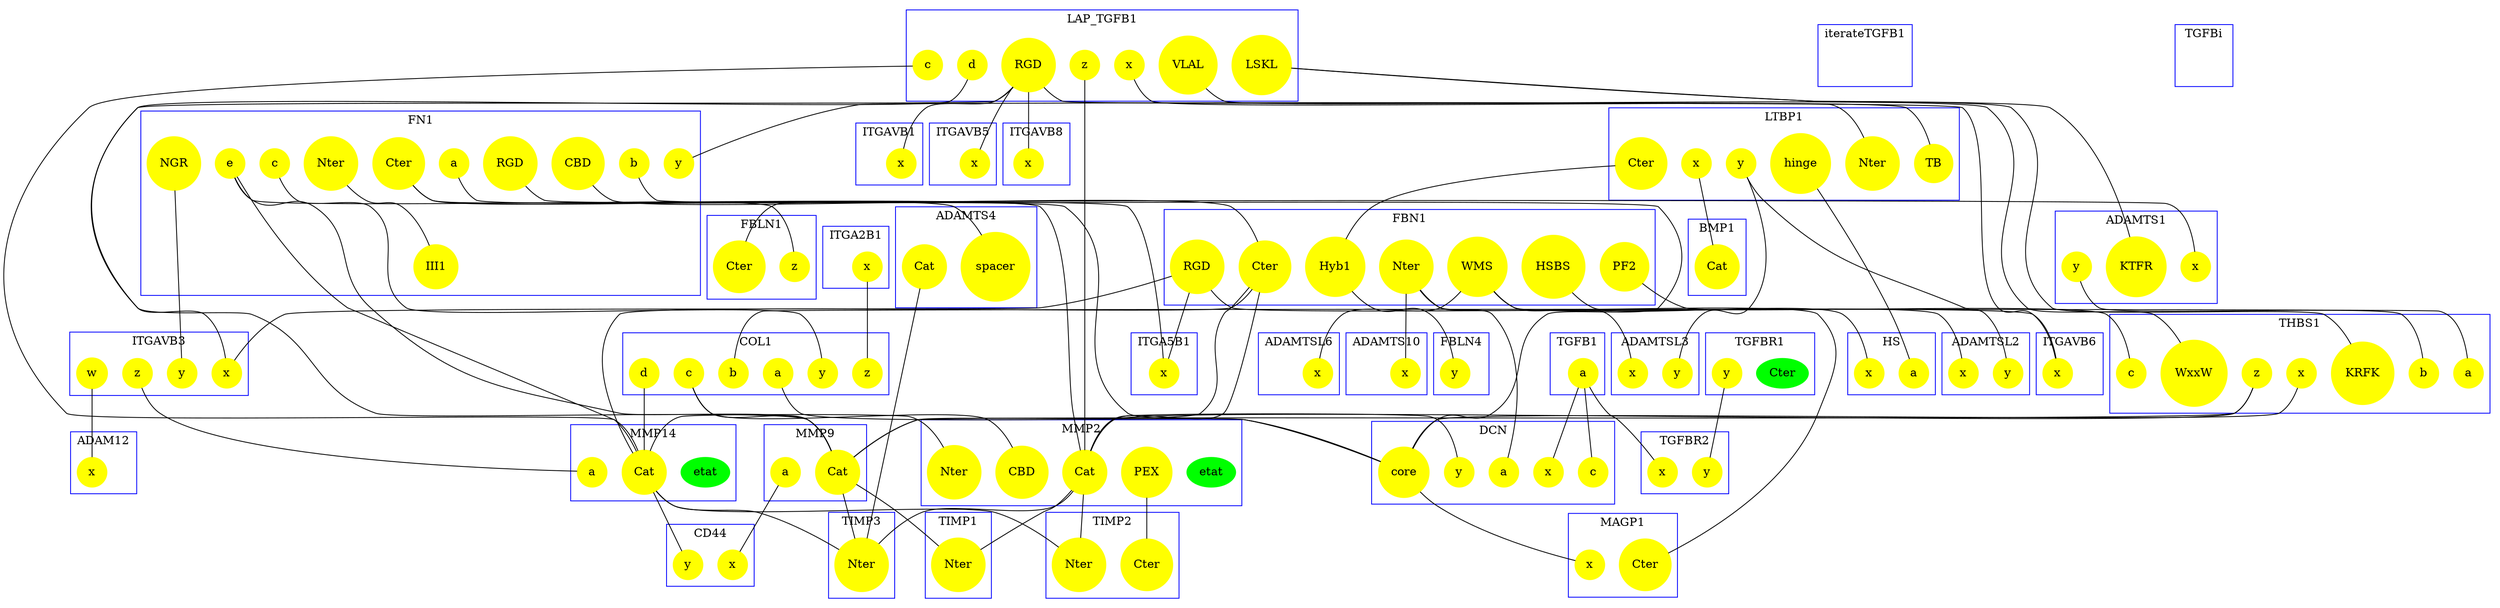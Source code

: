 #This file has been computed by KaSa: a Static Analyzer for Kappa (Kappa Static Analyzer (v4.0rc1-214-ge0024cf-dirty))
#Download sources/binaries at https://github.com/Kappa-Dev/KaSim
#
#Analysis launched at 2018/05/01 20:15:28 (GMT+2) on applecell.home
#Command line is: KaSa -syntax V3 NTactivationTGF.ka dimer.ka perturbation.ka scenario1.ka scenario2.ka scenario3.ka scenario4.ka scenario4bis.ka scenario5.ka
#
#This file contains the description of the contact map in dot.
#Please use graphviz (http://www.graphviz.org) or OmniGraffle to export it to a PDF
#
graph G{ 
subgraph cluster0 {
   0.0 [style = filled label = "a" shape =circle color = yellow size = "5"]
label =  "TGFB1";  shape = rectangle; color = blue
} ; 
subgraph cluster1 {
   1.0 [style = filled label = "x" shape =circle color = yellow size = "5"]
   1.1 [style = filled label = "RGD" shape =circle color = yellow size = "5"]
   1.2 [style = filled label = "c" shape =circle color = yellow size = "5"]
   1.3 [style = filled label = "LSKL" shape =circle color = yellow size = "5"]
   1.4 [style = filled label = "z" shape =circle color = yellow size = "5"]
   1.5 [style = filled label = "d" shape =circle color = yellow size = "5"]
   1.6 [style = filled label = "VLAL" shape =circle color = yellow size = "5"]
label =  "LAP_TGFB1";  shape = rectangle; color = blue
} ; 
subgraph cluster2 {
   2.0 [style = filled label = "TB" shape =circle color = yellow size = "5"]
   2.1 [style = filled label = "Nter" shape =circle color = yellow size = "5"]
   2.2 [style = filled label = "hinge" shape =circle color = yellow size = "5"]
   2.3 [style = filled label = "Cter" shape =circle color = yellow size = "5"]
   2.4 [style = filled label = "y" shape =circle color = yellow size = "5"]
   2.5 [style = filled label = "x" shape =circle color = yellow size = "5"]
label =  "LTBP1";  shape = rectangle; color = blue
} ; 
subgraph cluster3 {
   3.0 [style = filled label = "y" shape =circle color = yellow size = "5"]
   3.1 [style = filled label = "RGD" shape =circle color = yellow size = "5"]
   3.2 [style = filled label = "Nter" shape =circle color = yellow size = "5"]
   3.3 [style = filled label = "III1" shape =circle color = yellow size = "5"]
   3.4 [style = filled label = "CBD" shape =circle color = yellow size = "5"]
   3.5 [style = filled label = "NGR" shape =circle color = yellow size = "5"]
   3.6 [style = filled label = "Cter" shape =circle color = yellow size = "5"]
   3.7 [style = filled label = "c" shape =circle color = yellow size = "5"]
   3.8 [style = filled label = "a" shape =circle color = yellow size = "5"]
   3.9 [style = filled label = "b" shape =circle color = yellow size = "5"]
   3.10 [style = filled label = "e" shape =circle color = yellow size = "5"]
label =  "FN1";  shape = rectangle; color = blue
} ; 
subgraph cluster4 {
   4.0 [style = filled label = "Hyb1" shape =circle color = yellow size = "5"]
   4.1 [style = filled label = "Nter" shape =circle color = yellow size = "5"]
   4.2 [style = filled label = "HSBS" shape =circle color = yellow size = "5"]
   4.3 [style = filled label = "Cter" shape =circle color = yellow size = "5"]
   4.4 [style = filled label = "RGD" shape =circle color = yellow size = "5"]
   4.5 [style = filled label = "WMS" shape =circle color = yellow size = "5"]
   4.6 [style = filled label = "PF2" shape =circle color = yellow size = "5"]
label =  "FBN1";  shape = rectangle; color = blue
} ; 
subgraph cluster5 {
   5.0 [style = filled label = "z" shape =circle color = yellow size = "5"]
   5.1 [style = filled label = "Cter" shape =circle color = yellow size = "5"]
label =  "FBLN1";  shape = rectangle; color = blue
} ; 
subgraph cluster6 {
   6.0 [style = filled label = "y" shape =circle color = yellow size = "5"]
label =  "FBLN4";  shape = rectangle; color = blue
} ; 
subgraph cluster7 {
   7.0 [style = filled label = "x" shape =circle color = yellow size = "5"]
label =  "ITGAVB1";  shape = rectangle; color = blue
} ; 
subgraph cluster8 {
   8.0 [style = filled label = "y" shape =circle color = yellow size = "5"]
   8.1 [style = filled label = "x" shape =circle color = yellow size = "5"]
   8.2 [style = filled label = "z" shape =circle color = yellow size = "5"]
   8.3 [style = filled label = "w" shape =circle color = yellow size = "5"]
label =  "ITGAVB3";  shape = rectangle; color = blue
} ; 
subgraph cluster9 {
   9.0 [style = filled label = "x" shape =circle color = yellow size = "5"]
label =  "ITGAVB5";  shape = rectangle; color = blue
} ; 
subgraph cluster10 {
   10.0 [style = filled label = "x" shape =circle color = yellow size = "5"]
label =  "ITGAVB6";  shape = rectangle; color = blue
} ; 
subgraph cluster11 {
   11.0 [style = filled label = "x" shape =circle color = yellow size = "5"]
label =  "ITGAVB8";  shape = rectangle; color = blue
} ; 
subgraph cluster12 {
   12.0 [style = filled label = "x" shape =circle color = yellow size = "5"]
label =  "ITGA5B1";  shape = rectangle; color = blue
} ; 
subgraph cluster13 {
   13.0 [style = filled label = "x" shape =circle color = yellow size = "5"]
label =  "ITGA2B1";  shape = rectangle; color = blue
} ; 
subgraph cluster14 {
   14.0 [style = filled label = "x" shape =circle color = yellow size = "5"]
   14.1 [style = filled label = "KTFR" shape =circle color = yellow size = "5"]
   14.2 [style = filled label = "y" shape =circle color = yellow size = "5"]
label =  "ADAMTS1";  shape = rectangle; color = blue
} ; 
subgraph cluster15 {
   15.0 [style = filled label = "y" shape =circle color = yellow size = "5"]
   15.1 [style = filled label = "x" shape =circle color = yellow size = "5"]
label =  "ADAMTSL2";  shape = rectangle; color = blue
} ; 
subgraph cluster16 {
   16.0 [style = filled label = "x" shape =circle color = yellow size = "5"]
   16.1 [style = filled label = "y" shape =circle color = yellow size = "5"]
label =  "ADAMTSL3";  shape = rectangle; color = blue
} ; 
subgraph cluster17 {
   17.0 [style = filled label = "spacer" shape =circle color = yellow size = "5"]
   17.1 [style = filled label = "Cat" shape =circle color = yellow size = "5"]
label =  "ADAMTS4";  shape = rectangle; color = blue
} ; 
subgraph cluster18 {
   18.0 [style = filled label = "x" shape =circle color = yellow size = "5"]
label =  "ADAMTS10";  shape = rectangle; color = blue
} ; 
subgraph cluster19 {
   19.0 [style = filled label = "x" shape =circle color = yellow size = "5"]
label =  "ADAMTSL6";  shape = rectangle; color = blue
} ; 
subgraph cluster20 {
   20.0 [style = filled label = "x" shape =circle color = yellow size = "5"]
label =  "ADAM12";  shape = rectangle; color = blue
} ; 
subgraph cluster21 {
   21.0 [style = filled label = "a" shape =circle color = yellow size = "5"]
   21.1 [style = filled label = "WxxW" shape =circle color = yellow size = "5"]
   21.2 [style = filled label = "KRFK" shape =circle color = yellow size = "5"]
   21.3 [style = filled label = "x" shape =circle color = yellow size = "5"]
   21.4 [style = filled label = "z" shape =circle color = yellow size = "5"]
   21.5 [style = filled label = "b" shape =circle color = yellow size = "5"]
   21.6 [style = filled label = "c" shape =circle color = yellow size = "5"]
label =  "THBS1";  shape = rectangle; color = blue
} ; 
subgraph cluster22 {
   22.0 [style = filled label = "a" shape =circle color = yellow size = "5"]
   22.1 [style = filled label = "x" shape =circle color = yellow size = "5"]
label =  "HS";  shape = rectangle; color = blue
} ; 
subgraph cluster23 {
   23.0 [style = filled label = "y" shape =circle color = yellow size = "5"]
   23.1 [style = filled label = "z" shape =circle color = yellow size = "5"]
   23.2 [style = filled label = "c" shape =circle color = yellow size = "5"]
   23.3 [style = filled label = "b" shape =circle color = yellow size = "5"]
   23.4 [style = filled label = "a" shape =circle color = yellow size = "5"]
   23.5 [style = filled label = "d" shape =circle color = yellow size = "5"]
label =  "COL1";  shape = rectangle; color = blue
} ; 
subgraph cluster24 {
   24.0 [style = filled label = "core" shape =circle color = yellow size = "5"]
   24.1 [style = filled label = "x" shape =circle color = yellow size = "5"]
   24.2 [style = filled label = "c" shape =circle color = yellow size = "5"]
   24.3 [style = filled label = "y" shape =circle color = yellow size = "5"]
   24.4 [style = filled label = "a" shape =circle color = yellow size = "5"]
label =  "DCN";  shape = rectangle; color = blue
} ; 
subgraph cluster25 {
   25.0 [style = filled label = "Cter" shape =circle color = yellow size = "5"]
   25.1 [style = filled label = "x" shape =circle color = yellow size = "5"]
label =  "MAGP1";  shape = rectangle; color = blue
} ; 
subgraph cluster26 {
   26.0 [style = filled label = "etat" shape =ellipse color = green size = "5"]
   26.1 [style = filled label = "Cat" shape =circle color = yellow size = "5"]
   26.2 [style = filled label = "CBD" shape =circle color = yellow size = "5"]
   26.3 [style = filled label = "PEX" shape =circle color = yellow size = "5"]
   26.4 [style = filled label = "Nter" shape =circle color = yellow size = "5"]
label =  "MMP2";  shape = rectangle; color = blue
} ; 
subgraph cluster27 {
   27.0 [style = filled label = "a" shape =circle color = yellow size = "5"]
   27.1 [style = filled label = "Cat" shape =circle color = yellow size = "5"]
label =  "MMP9";  shape = rectangle; color = blue
} ; 
subgraph cluster28 {
   28.0 [style = filled label = "etat" shape =ellipse color = green size = "5"]
   28.1 [style = filled label = "Cat" shape =circle color = yellow size = "5"]
   28.2 [style = filled label = "a" shape =circle color = yellow size = "5"]
label =  "MMP14";  shape = rectangle; color = blue
} ; 
subgraph cluster29 {
   29.0 [style = filled label = "Nter" shape =circle color = yellow size = "5"]
label =  "TIMP1";  shape = rectangle; color = blue
} ; 
subgraph cluster30 {
   30.0 [style = filled label = "Nter" shape =circle color = yellow size = "5"]
   30.1 [style = filled label = "Cter" shape =circle color = yellow size = "5"]
label =  "TIMP2";  shape = rectangle; color = blue
} ; 
subgraph cluster31 {
   31.0 [style = filled label = "Nter" shape =circle color = yellow size = "5"]
label =  "TIMP3";  shape = rectangle; color = blue
} ; 
subgraph cluster32 {
   32.0 [style = filled label = "x" shape =circle color = yellow size = "5"]
   32.1 [style = filled label = "y" shape =circle color = yellow size = "5"]
label =  "CD44";  shape = rectangle; color = blue
} ; 
subgraph cluster33 {
   33.0 [style = filled label = "Cat" shape =circle color = yellow size = "5"]
label =  "BMP1";  shape = rectangle; color = blue
} ; 
subgraph cluster34 {
   34.0 [style = filled label = "Cter" shape =ellipse color = green size = "5"]
   34.1 [style = filled label = "y" shape =circle color = yellow size = "5"]
label =  "TGFBR1";  shape = rectangle; color = blue
} ; 
subgraph cluster35 {
   35.0 [style = filled label = "x" shape =circle color = yellow size = "5"]
   35.1 [style = filled label = "y" shape =circle color = yellow size = "5"]
label =  "TGFBR2";  shape = rectangle; color = blue
} ; 
subgraph cluster36 {
   36.0 [shape = plaintext label = ""]
label =  "iterateTGFB1";  shape = rectangle; color = blue
} ; 
subgraph cluster37 {
   37.0 [shape = plaintext label = ""]
label =  "TGFBi";  shape = rectangle; color = blue
} ; 
0.0 -- 24.1
0.0 -- 24.2
0.0 -- 35.0
1.0 -- 2.0
1.1 -- 7.0
1.1 -- 8.1
1.1 -- 9.0
1.1 -- 10.0
1.1 -- 11.0
1.2 -- 28.1
1.3 -- 14.1
1.3 -- 21.2
1.4 -- 26.1
1.5 -- 27.1
1.6 -- 21.1
2.1 -- 3.0
2.2 -- 22.0
2.3 -- 4.0
2.4 -- 15.0
2.4 -- 16.1
2.5 -- 33.0
3.1 -- 12.0
3.2 -- 3.3
3.4 -- 4.3
3.5 -- 8.0
3.6 -- 5.0
3.6 -- 17.0
3.7 -- 23.0
3.8 -- 24.0
3.9 -- 24.0
3.10 -- 27.1
3.10 -- 26.1
3.10 -- 28.1
4.0 -- 6.0
4.1 -- 25.0
4.1 -- 18.0
4.1 -- 24.4
4.2 -- 22.1
4.3 -- 26.1
4.3 -- 28.1
4.3 -- 27.1
4.4 -- 10.0
4.4 -- 8.1
4.4 -- 12.0
4.5 -- 15.1
4.5 -- 16.0
4.5 -- 19.0
4.6 -- 21.6
5.1 -- 14.0
8.2 -- 28.2
8.3 -- 20.0
13.0 -- 23.1
14.2 -- 21.5
17.1 -- 31.0
21.0 -- 23.3
21.3 -- 24.0
21.4 -- 26.1
21.4 -- 27.1
23.2 -- 26.2
23.2 -- 27.1
23.4 -- 24.0
23.5 -- 28.1
24.0 -- 25.1
24.3 -- 26.1
26.1 -- 30.0
26.1 -- 31.0
26.1 -- 29.0
26.3 -- 30.1
26.4 -- 28.1
27.0 -- 32.0
27.1 -- 31.0
27.1 -- 29.0
28.1 -- 32.1
28.1 -- 30.0
28.1 -- 31.0
34.1 -- 35.1
}
